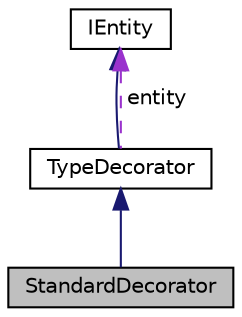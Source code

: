 digraph "StandardDecorator"
{
 // LATEX_PDF_SIZE
  edge [fontname="Helvetica",fontsize="10",labelfontname="Helvetica",labelfontsize="10"];
  node [fontname="Helvetica",fontsize="10",shape=record];
  Node1 [label="StandardDecorator",height=0.2,width=0.4,color="black", fillcolor="grey75", style="filled", fontcolor="black",tooltip="this class is the decorator for a standard entity"];
  Node2 -> Node1 [dir="back",color="midnightblue",fontsize="10",style="solid",fontname="Helvetica"];
  Node2 [label="TypeDecorator",height=0.2,width=0.4,color="black", fillcolor="white", style="filled",URL="$classTypeDecorator.html",tooltip="this class inherits from the IEntity class and is represents a type decorator where the entity will h..."];
  Node3 -> Node2 [dir="back",color="midnightblue",fontsize="10",style="solid",fontname="Helvetica"];
  Node3 [label="IEntity",height=0.2,width=0.4,color="black", fillcolor="white", style="filled",URL="$classIEntity.html",tooltip="Represents an entity in a physical system."];
  Node3 -> Node2 [dir="back",color="darkorchid3",fontsize="10",style="dashed",label=" entity" ,fontname="Helvetica"];
}
